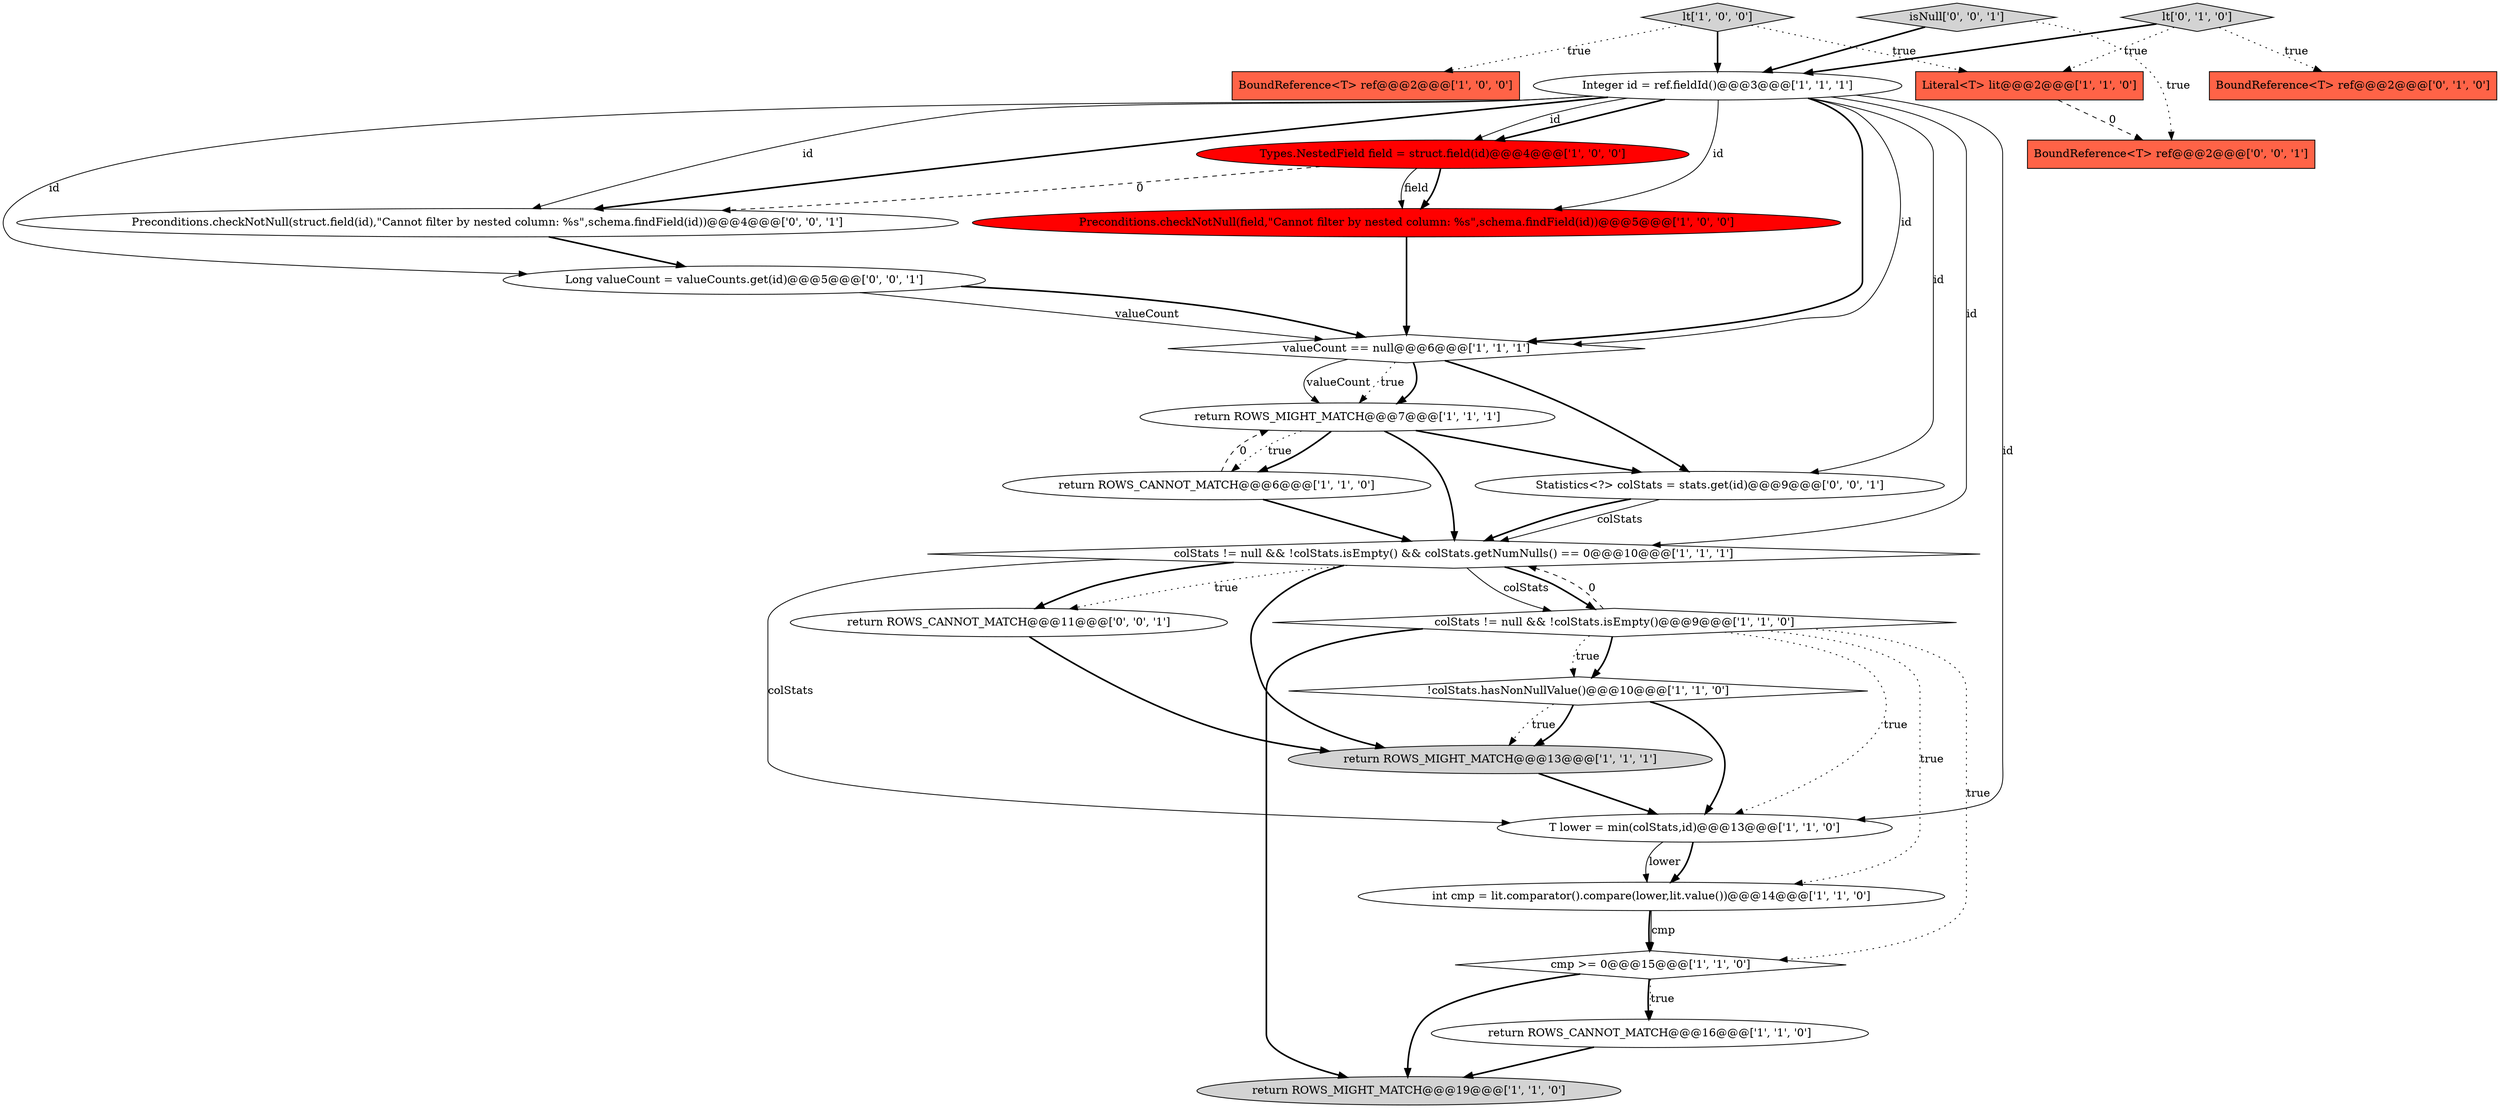 digraph {
11 [style = filled, label = "Literal<T> lit@@@2@@@['1', '1', '0']", fillcolor = tomato, shape = box image = "AAA0AAABBB1BBB"];
3 [style = filled, label = "int cmp = lit.comparator().compare(lower,lit.value())@@@14@@@['1', '1', '0']", fillcolor = white, shape = ellipse image = "AAA0AAABBB1BBB"];
24 [style = filled, label = "Statistics<?> colStats = stats.get(id)@@@9@@@['0', '0', '1']", fillcolor = white, shape = ellipse image = "AAA0AAABBB3BBB"];
0 [style = filled, label = "return ROWS_CANNOT_MATCH@@@6@@@['1', '1', '0']", fillcolor = white, shape = ellipse image = "AAA0AAABBB1BBB"];
8 [style = filled, label = "BoundReference<T> ref@@@2@@@['1', '0', '0']", fillcolor = tomato, shape = box image = "AAA0AAABBB1BBB"];
5 [style = filled, label = "colStats != null && !colStats.isEmpty() && colStats.getNumNulls() == 0@@@10@@@['1', '1', '1']", fillcolor = white, shape = diamond image = "AAA0AAABBB1BBB"];
17 [style = filled, label = "return ROWS_MIGHT_MATCH@@@7@@@['1', '1', '1']", fillcolor = white, shape = ellipse image = "AAA0AAABBB1BBB"];
10 [style = filled, label = "lt['1', '0', '0']", fillcolor = lightgray, shape = diamond image = "AAA0AAABBB1BBB"];
6 [style = filled, label = "T lower = min(colStats,id)@@@13@@@['1', '1', '0']", fillcolor = white, shape = ellipse image = "AAA0AAABBB1BBB"];
12 [style = filled, label = "Integer id = ref.fieldId()@@@3@@@['1', '1', '1']", fillcolor = white, shape = ellipse image = "AAA0AAABBB1BBB"];
21 [style = filled, label = "BoundReference<T> ref@@@2@@@['0', '0', '1']", fillcolor = tomato, shape = box image = "AAA0AAABBB3BBB"];
18 [style = filled, label = "BoundReference<T> ref@@@2@@@['0', '1', '0']", fillcolor = tomato, shape = box image = "AAA0AAABBB2BBB"];
1 [style = filled, label = "Types.NestedField field = struct.field(id)@@@4@@@['1', '0', '0']", fillcolor = red, shape = ellipse image = "AAA1AAABBB1BBB"];
4 [style = filled, label = "valueCount == null@@@6@@@['1', '1', '1']", fillcolor = white, shape = diamond image = "AAA0AAABBB1BBB"];
14 [style = filled, label = "Preconditions.checkNotNull(field,\"Cannot filter by nested column: %s\",schema.findField(id))@@@5@@@['1', '0', '0']", fillcolor = red, shape = ellipse image = "AAA1AAABBB1BBB"];
25 [style = filled, label = "return ROWS_CANNOT_MATCH@@@11@@@['0', '0', '1']", fillcolor = white, shape = ellipse image = "AAA0AAABBB3BBB"];
16 [style = filled, label = "return ROWS_MIGHT_MATCH@@@19@@@['1', '1', '0']", fillcolor = lightgray, shape = ellipse image = "AAA0AAABBB1BBB"];
19 [style = filled, label = "lt['0', '1', '0']", fillcolor = lightgray, shape = diamond image = "AAA0AAABBB2BBB"];
22 [style = filled, label = "Preconditions.checkNotNull(struct.field(id),\"Cannot filter by nested column: %s\",schema.findField(id))@@@4@@@['0', '0', '1']", fillcolor = white, shape = ellipse image = "AAA0AAABBB3BBB"];
2 [style = filled, label = "colStats != null && !colStats.isEmpty()@@@9@@@['1', '1', '0']", fillcolor = white, shape = diamond image = "AAA0AAABBB1BBB"];
13 [style = filled, label = "return ROWS_MIGHT_MATCH@@@13@@@['1', '1', '1']", fillcolor = lightgray, shape = ellipse image = "AAA0AAABBB1BBB"];
7 [style = filled, label = "return ROWS_CANNOT_MATCH@@@16@@@['1', '1', '0']", fillcolor = white, shape = ellipse image = "AAA0AAABBB1BBB"];
20 [style = filled, label = "isNull['0', '0', '1']", fillcolor = lightgray, shape = diamond image = "AAA0AAABBB3BBB"];
23 [style = filled, label = "Long valueCount = valueCounts.get(id)@@@5@@@['0', '0', '1']", fillcolor = white, shape = ellipse image = "AAA0AAABBB3BBB"];
15 [style = filled, label = "cmp >= 0@@@15@@@['1', '1', '0']", fillcolor = white, shape = diamond image = "AAA0AAABBB1BBB"];
9 [style = filled, label = "!colStats.hasNonNullValue()@@@10@@@['1', '1', '0']", fillcolor = white, shape = diamond image = "AAA0AAABBB1BBB"];
2->3 [style = dotted, label="true"];
6->3 [style = bold, label=""];
10->8 [style = dotted, label="true"];
17->5 [style = bold, label=""];
5->2 [style = solid, label="colStats"];
17->0 [style = dotted, label="true"];
4->24 [style = bold, label=""];
4->17 [style = bold, label=""];
15->7 [style = bold, label=""];
19->12 [style = bold, label=""];
25->13 [style = bold, label=""];
19->18 [style = dotted, label="true"];
23->4 [style = bold, label=""];
12->24 [style = solid, label="id"];
2->15 [style = dotted, label="true"];
3->15 [style = bold, label=""];
4->17 [style = solid, label="valueCount"];
12->22 [style = solid, label="id"];
2->9 [style = bold, label=""];
12->14 [style = solid, label="id"];
20->21 [style = dotted, label="true"];
15->7 [style = dotted, label="true"];
15->16 [style = bold, label=""];
24->5 [style = solid, label="colStats"];
12->1 [style = bold, label=""];
22->23 [style = bold, label=""];
0->17 [style = dashed, label="0"];
5->6 [style = solid, label="colStats"];
5->25 [style = bold, label=""];
24->5 [style = bold, label=""];
9->6 [style = bold, label=""];
1->22 [style = dashed, label="0"];
12->23 [style = solid, label="id"];
12->5 [style = solid, label="id"];
23->4 [style = solid, label="valueCount"];
12->6 [style = solid, label="id"];
2->16 [style = bold, label=""];
2->5 [style = dashed, label="0"];
5->2 [style = bold, label=""];
17->24 [style = bold, label=""];
17->0 [style = bold, label=""];
2->9 [style = dotted, label="true"];
12->4 [style = bold, label=""];
12->4 [style = solid, label="id"];
2->6 [style = dotted, label="true"];
10->12 [style = bold, label=""];
10->11 [style = dotted, label="true"];
19->11 [style = dotted, label="true"];
5->25 [style = dotted, label="true"];
5->13 [style = bold, label=""];
9->13 [style = dotted, label="true"];
12->1 [style = solid, label="id"];
7->16 [style = bold, label=""];
20->12 [style = bold, label=""];
9->13 [style = bold, label=""];
6->3 [style = solid, label="lower"];
1->14 [style = bold, label=""];
13->6 [style = bold, label=""];
11->21 [style = dashed, label="0"];
4->17 [style = dotted, label="true"];
1->14 [style = solid, label="field"];
12->22 [style = bold, label=""];
0->5 [style = bold, label=""];
14->4 [style = bold, label=""];
3->15 [style = solid, label="cmp"];
}
